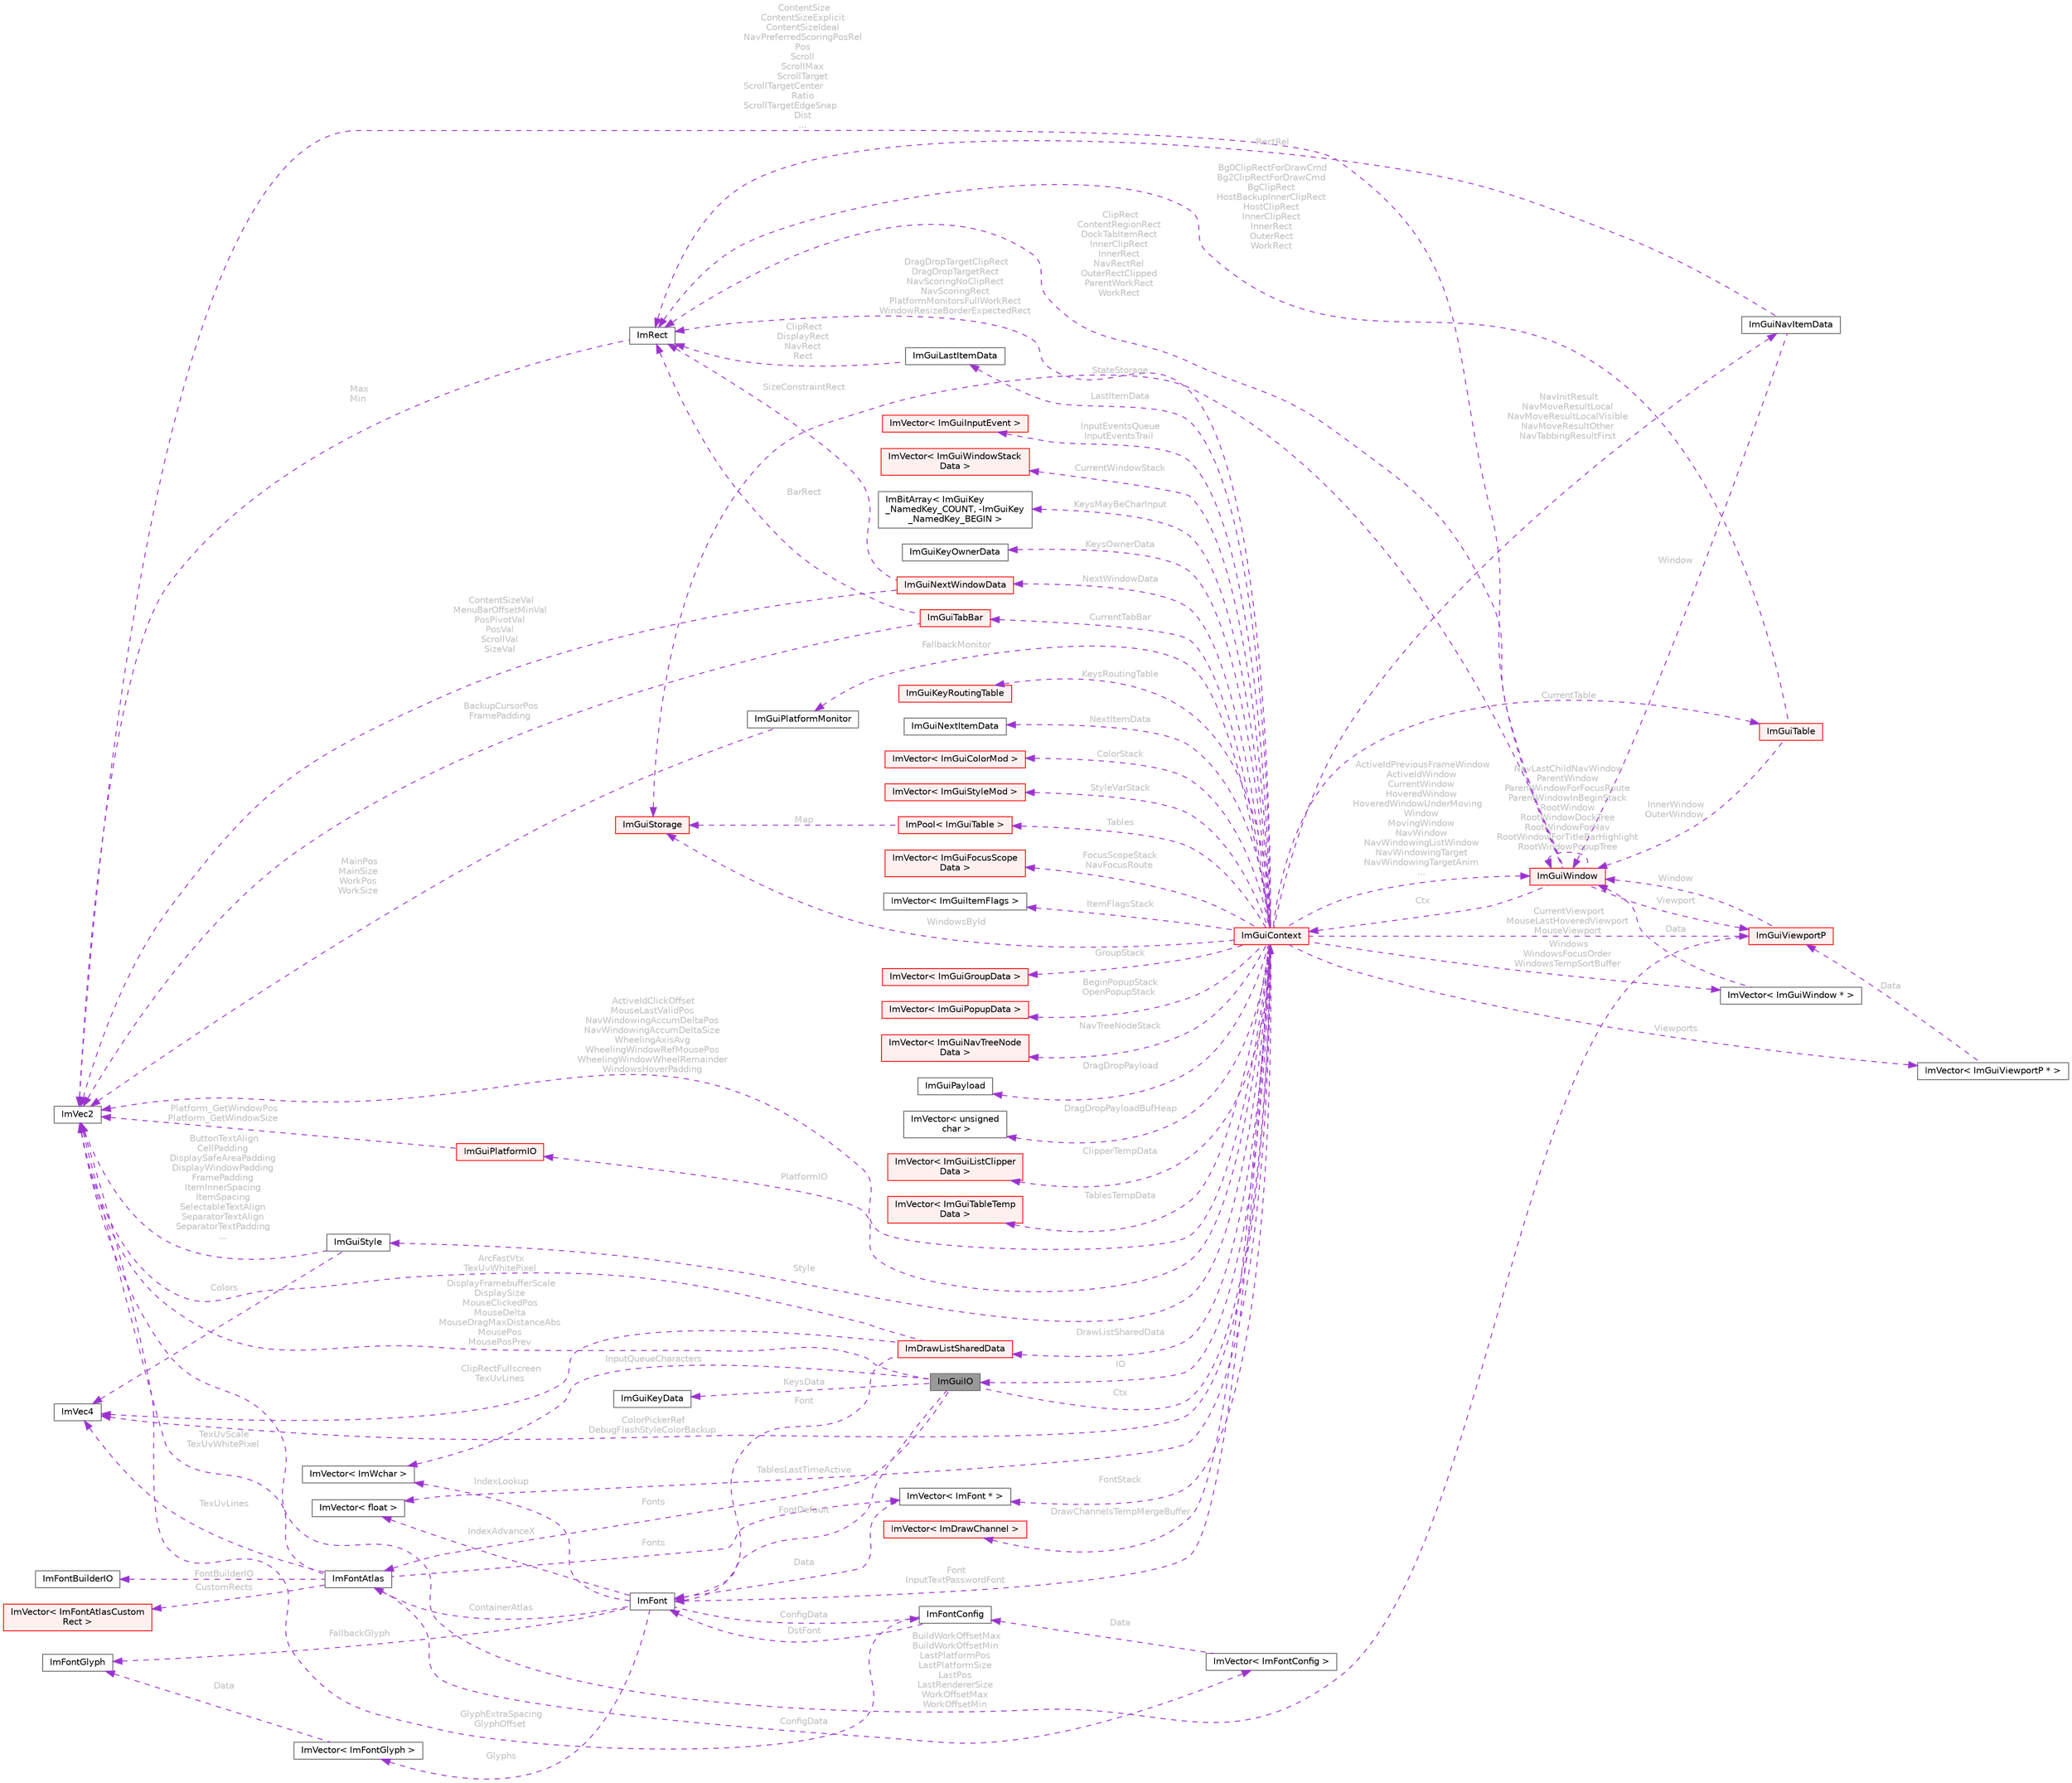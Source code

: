 digraph "ImGuiIO"
{
 // LATEX_PDF_SIZE
  bgcolor="transparent";
  edge [fontname=Helvetica,fontsize=10,labelfontname=Helvetica,labelfontsize=10];
  node [fontname=Helvetica,fontsize=10,shape=box,height=0.2,width=0.4];
  rankdir="LR";
  Node1 [id="Node000001",label="ImGuiIO",height=0.2,width=0.4,color="gray40", fillcolor="grey60", style="filled", fontcolor="black",tooltip=" "];
  Node2 -> Node1 [id="edge92_Node000001_Node000002",dir="back",color="darkorchid3",style="dashed",tooltip=" ",label=" DisplayFramebufferScale\nDisplaySize\nMouseClickedPos\nMouseDelta\nMouseDragMaxDistanceAbs\nMousePos\nMousePosPrev",fontcolor="grey" ];
  Node2 [id="Node000002",label="ImVec2",height=0.2,width=0.4,color="gray40", fillcolor="white", style="filled",URL="$struct_im_vec2.html",tooltip=" "];
  Node3 -> Node1 [id="edge93_Node000001_Node000003",dir="back",color="darkorchid3",style="dashed",tooltip=" ",label=" Fonts",fontcolor="grey" ];
  Node3 [id="Node000003",label="ImFontAtlas",height=0.2,width=0.4,color="gray40", fillcolor="white", style="filled",URL="$struct_im_font_atlas.html",tooltip=" "];
  Node2 -> Node3 [id="edge94_Node000003_Node000002",dir="back",color="darkorchid3",style="dashed",tooltip=" ",label=" TexUvScale\nTexUvWhitePixel",fontcolor="grey" ];
  Node4 -> Node3 [id="edge95_Node000003_Node000004",dir="back",color="darkorchid3",style="dashed",tooltip=" ",label=" Fonts",fontcolor="grey" ];
  Node4 [id="Node000004",label="ImVector\< ImFont * \>",height=0.2,width=0.4,color="gray40", fillcolor="white", style="filled",URL="$struct_im_vector.html",tooltip=" "];
  Node5 -> Node4 [id="edge96_Node000004_Node000005",dir="back",color="darkorchid3",style="dashed",tooltip=" ",label=" Data",fontcolor="grey" ];
  Node5 [id="Node000005",label="ImFont",height=0.2,width=0.4,color="gray40", fillcolor="white", style="filled",URL="$struct_im_font.html",tooltip=" "];
  Node6 -> Node5 [id="edge97_Node000005_Node000006",dir="back",color="darkorchid3",style="dashed",tooltip=" ",label=" IndexAdvanceX",fontcolor="grey" ];
  Node6 [id="Node000006",label="ImVector\< float \>",height=0.2,width=0.4,color="gray40", fillcolor="white", style="filled",URL="$struct_im_vector.html",tooltip=" "];
  Node7 -> Node5 [id="edge98_Node000005_Node000007",dir="back",color="darkorchid3",style="dashed",tooltip=" ",label=" IndexLookup",fontcolor="grey" ];
  Node7 [id="Node000007",label="ImVector\< ImWchar \>",height=0.2,width=0.4,color="gray40", fillcolor="white", style="filled",URL="$struct_im_vector.html",tooltip=" "];
  Node8 -> Node5 [id="edge99_Node000005_Node000008",dir="back",color="darkorchid3",style="dashed",tooltip=" ",label=" Glyphs",fontcolor="grey" ];
  Node8 [id="Node000008",label="ImVector\< ImFontGlyph \>",height=0.2,width=0.4,color="gray40", fillcolor="white", style="filled",URL="$struct_im_vector.html",tooltip=" "];
  Node9 -> Node8 [id="edge100_Node000008_Node000009",dir="back",color="darkorchid3",style="dashed",tooltip=" ",label=" Data",fontcolor="grey" ];
  Node9 [id="Node000009",label="ImFontGlyph",height=0.2,width=0.4,color="gray40", fillcolor="white", style="filled",URL="$struct_im_font_glyph.html",tooltip=" "];
  Node9 -> Node5 [id="edge101_Node000005_Node000009",dir="back",color="darkorchid3",style="dashed",tooltip=" ",label=" FallbackGlyph",fontcolor="grey" ];
  Node3 -> Node5 [id="edge102_Node000005_Node000003",dir="back",color="darkorchid3",style="dashed",tooltip=" ",label=" ContainerAtlas",fontcolor="grey" ];
  Node10 -> Node5 [id="edge103_Node000005_Node000010",dir="back",color="darkorchid3",style="dashed",tooltip=" ",label=" ConfigData",fontcolor="grey" ];
  Node10 [id="Node000010",label="ImFontConfig",height=0.2,width=0.4,color="gray40", fillcolor="white", style="filled",URL="$struct_im_font_config.html",tooltip=" "];
  Node2 -> Node10 [id="edge104_Node000010_Node000002",dir="back",color="darkorchid3",style="dashed",tooltip=" ",label=" GlyphExtraSpacing\nGlyphOffset",fontcolor="grey" ];
  Node5 -> Node10 [id="edge105_Node000010_Node000005",dir="back",color="darkorchid3",style="dashed",tooltip=" ",label=" DstFont",fontcolor="grey" ];
  Node11 -> Node3 [id="edge106_Node000003_Node000011",dir="back",color="darkorchid3",style="dashed",tooltip=" ",label=" CustomRects",fontcolor="grey" ];
  Node11 [id="Node000011",label="ImVector\< ImFontAtlasCustom\lRect \>",height=0.2,width=0.4,color="red", fillcolor="#FFF0F0", style="filled",URL="$struct_im_vector.html",tooltip=" "];
  Node13 -> Node3 [id="edge107_Node000003_Node000013",dir="back",color="darkorchid3",style="dashed",tooltip=" ",label=" ConfigData",fontcolor="grey" ];
  Node13 [id="Node000013",label="ImVector\< ImFontConfig \>",height=0.2,width=0.4,color="gray40", fillcolor="white", style="filled",URL="$struct_im_vector.html",tooltip=" "];
  Node10 -> Node13 [id="edge108_Node000013_Node000010",dir="back",color="darkorchid3",style="dashed",tooltip=" ",label=" Data",fontcolor="grey" ];
  Node14 -> Node3 [id="edge109_Node000003_Node000014",dir="back",color="darkorchid3",style="dashed",tooltip=" ",label=" TexUvLines",fontcolor="grey" ];
  Node14 [id="Node000014",label="ImVec4",height=0.2,width=0.4,color="gray40", fillcolor="white", style="filled",URL="$struct_im_vec4.html",tooltip=" "];
  Node15 -> Node3 [id="edge110_Node000003_Node000015",dir="back",color="darkorchid3",style="dashed",tooltip=" ",label=" FontBuilderIO",fontcolor="grey" ];
  Node15 [id="Node000015",label="ImFontBuilderIO",height=0.2,width=0.4,color="gray40", fillcolor="white", style="filled",URL="$struct_im_font_builder_i_o.html",tooltip=" "];
  Node5 -> Node1 [id="edge111_Node000001_Node000005",dir="back",color="darkorchid3",style="dashed",tooltip=" ",label=" FontDefault",fontcolor="grey" ];
  Node16 -> Node1 [id="edge112_Node000001_Node000016",dir="back",color="darkorchid3",style="dashed",tooltip=" ",label=" Ctx",fontcolor="grey" ];
  Node16 [id="Node000016",label="ImGuiContext",height=0.2,width=0.4,color="red", fillcolor="#FFF0F0", style="filled",URL="$struct_im_gui_context.html",tooltip=" "];
  Node1 -> Node16 [id="edge113_Node000016_Node000001",dir="back",color="darkorchid3",style="dashed",tooltip=" ",label=" IO",fontcolor="grey" ];
  Node17 -> Node16 [id="edge114_Node000016_Node000017",dir="back",color="darkorchid3",style="dashed",tooltip=" ",label=" PlatformIO",fontcolor="grey" ];
  Node17 [id="Node000017",label="ImGuiPlatformIO",height=0.2,width=0.4,color="red", fillcolor="#FFF0F0", style="filled",URL="$struct_im_gui_platform_i_o.html",tooltip=" "];
  Node2 -> Node17 [id="edge115_Node000017_Node000002",dir="back",color="darkorchid3",style="dashed",tooltip=" ",label=" Platform_GetWindowPos\nPlatform_GetWindowSize",fontcolor="grey" ];
  Node38 -> Node16 [id="edge116_Node000016_Node000038",dir="back",color="darkorchid3",style="dashed",tooltip=" ",label=" Style",fontcolor="grey" ];
  Node38 [id="Node000038",label="ImGuiStyle",height=0.2,width=0.4,color="gray40", fillcolor="white", style="filled",URL="$struct_im_gui_style.html",tooltip=" "];
  Node2 -> Node38 [id="edge117_Node000038_Node000002",dir="back",color="darkorchid3",style="dashed",tooltip=" ",label=" ButtonTextAlign\nCellPadding\nDisplaySafeAreaPadding\nDisplayWindowPadding\nFramePadding\nItemInnerSpacing\nItemSpacing\nSelectableTextAlign\nSeparatorTextAlign\nSeparatorTextPadding\n...",fontcolor="grey" ];
  Node14 -> Node38 [id="edge118_Node000038_Node000014",dir="back",color="darkorchid3",style="dashed",tooltip=" ",label=" Colors",fontcolor="grey" ];
  Node5 -> Node16 [id="edge119_Node000016_Node000005",dir="back",color="darkorchid3",style="dashed",tooltip=" ",label=" Font\nInputTextPasswordFont",fontcolor="grey" ];
  Node30 -> Node16 [id="edge120_Node000016_Node000030",dir="back",color="darkorchid3",style="dashed",tooltip=" ",label=" DrawListSharedData",fontcolor="grey" ];
  Node30 [id="Node000030",label="ImDrawListSharedData",height=0.2,width=0.4,color="red", fillcolor="#FFF0F0", style="filled",URL="$struct_im_draw_list_shared_data.html",tooltip=" "];
  Node2 -> Node30 [id="edge121_Node000030_Node000002",dir="back",color="darkorchid3",style="dashed",tooltip=" ",label=" ArcFastVtx\nTexUvWhitePixel",fontcolor="grey" ];
  Node5 -> Node30 [id="edge122_Node000030_Node000005",dir="back",color="darkorchid3",style="dashed",tooltip=" ",label=" Font",fontcolor="grey" ];
  Node14 -> Node30 [id="edge123_Node000030_Node000014",dir="back",color="darkorchid3",style="dashed",tooltip=" ",label=" ClipRectFullscreen\nTexUvLines",fontcolor="grey" ];
  Node39 -> Node16 [id="edge124_Node000016_Node000039",dir="back",color="darkorchid3",style="dashed",tooltip=" ",label=" InputEventsQueue\nInputEventsTrail",fontcolor="grey" ];
  Node39 [id="Node000039",label="ImVector\< ImGuiInputEvent \>",height=0.2,width=0.4,color="red", fillcolor="#FFF0F0", style="filled",URL="$struct_im_vector.html",tooltip=" "];
  Node48 -> Node16 [id="edge125_Node000016_Node000048",dir="back",color="darkorchid3",style="dashed",tooltip=" ",label=" Windows\nWindowsFocusOrder\nWindowsTempSortBuffer",fontcolor="grey" ];
  Node48 [id="Node000048",label="ImVector\< ImGuiWindow * \>",height=0.2,width=0.4,color="gray40", fillcolor="white", style="filled",URL="$struct_im_vector.html",tooltip=" "];
  Node49 -> Node48 [id="edge126_Node000048_Node000049",dir="back",color="darkorchid3",style="dashed",tooltip=" ",label=" Data",fontcolor="grey" ];
  Node49 [id="Node000049",label="ImGuiWindow",height=0.2,width=0.4,color="red", fillcolor="#FFF0F0", style="filled",URL="$struct_im_gui_window.html",tooltip=" "];
  Node16 -> Node49 [id="edge127_Node000049_Node000016",dir="back",color="darkorchid3",style="dashed",tooltip=" ",label=" Ctx",fontcolor="grey" ];
  Node51 -> Node49 [id="edge128_Node000049_Node000051",dir="back",color="darkorchid3",style="dashed",tooltip=" ",label=" Viewport",fontcolor="grey" ];
  Node51 [id="Node000051",label="ImGuiViewportP",height=0.2,width=0.4,color="red", fillcolor="#FFF0F0", style="filled",URL="$struct_im_gui_viewport_p.html",tooltip=" "];
  Node49 -> Node51 [id="edge129_Node000051_Node000049",dir="back",color="darkorchid3",style="dashed",tooltip=" ",label=" Window",fontcolor="grey" ];
  Node2 -> Node51 [id="edge130_Node000051_Node000002",dir="back",color="darkorchid3",style="dashed",tooltip=" ",label=" BuildWorkOffsetMax\nBuildWorkOffsetMin\nLastPlatformPos\nLastPlatformSize\nLastPos\nLastRendererSize\nWorkOffsetMax\nWorkOffsetMin",fontcolor="grey" ];
  Node2 -> Node49 [id="edge131_Node000049_Node000002",dir="back",color="darkorchid3",style="dashed",tooltip=" ",label=" ContentSize\nContentSizeExplicit\nContentSizeIdeal\nNavPreferredScoringPosRel\nPos\nScroll\nScrollMax\nScrollTarget\nScrollTargetCenter\lRatio\nScrollTargetEdgeSnap\lDist\n...",fontcolor="grey" ];
  Node61 -> Node49 [id="edge132_Node000049_Node000061",dir="back",color="darkorchid3",style="dashed",tooltip=" ",label=" ClipRect\nContentRegionRect\nDockTabItemRect\nInnerClipRect\nInnerRect\nNavRectRel\nOuterRectClipped\nParentWorkRect\nWorkRect",fontcolor="grey" ];
  Node61 [id="Node000061",label="ImRect",height=0.2,width=0.4,color="gray40", fillcolor="white", style="filled",URL="$struct_im_rect.html",tooltip=" "];
  Node2 -> Node61 [id="edge133_Node000061_Node000002",dir="back",color="darkorchid3",style="dashed",tooltip=" ",label=" Max\nMin",fontcolor="grey" ];
  Node57 -> Node49 [id="edge134_Node000049_Node000057",dir="back",color="darkorchid3",style="dashed",tooltip=" ",label=" StateStorage",fontcolor="grey" ];
  Node57 [id="Node000057",label="ImGuiStorage",height=0.2,width=0.4,color="red", fillcolor="#FFF0F0", style="filled",URL="$struct_im_gui_storage.html",tooltip=" "];
  Node49 -> Node49 [id="edge135_Node000049_Node000049",dir="back",color="darkorchid3",style="dashed",tooltip=" ",label=" NavLastChildNavWindow\nParentWindow\nParentWindowForFocusRoute\nParentWindowInBeginStack\nRootWindow\nRootWindowDockTree\nRootWindowForNav\nRootWindowForTitleBarHighlight\nRootWindowPopupTree",fontcolor="grey" ];
  Node73 -> Node16 [id="edge136_Node000016_Node000073",dir="back",color="darkorchid3",style="dashed",tooltip=" ",label=" CurrentWindowStack",fontcolor="grey" ];
  Node73 [id="Node000073",label="ImVector\< ImGuiWindowStack\lData \>",height=0.2,width=0.4,color="red", fillcolor="#FFF0F0", style="filled",URL="$struct_im_vector.html",tooltip=" "];
  Node57 -> Node16 [id="edge137_Node000016_Node000057",dir="back",color="darkorchid3",style="dashed",tooltip=" ",label=" WindowsById",fontcolor="grey" ];
  Node2 -> Node16 [id="edge138_Node000016_Node000002",dir="back",color="darkorchid3",style="dashed",tooltip=" ",label=" ActiveIdClickOffset\nMouseLastValidPos\nNavWindowingAccumDeltaPos\nNavWindowingAccumDeltaSize\nWheelingAxisAvg\nWheelingWindowRefMousePos\nWheelingWindowWheelRemainder\nWindowsHoverPadding",fontcolor="grey" ];
  Node49 -> Node16 [id="edge139_Node000016_Node000049",dir="back",color="darkorchid3",style="dashed",tooltip=" ",label=" ActiveIdPreviousFrameWindow\nActiveIdWindow\nCurrentWindow\nHoveredWindow\nHoveredWindowUnderMoving\lWindow\nMovingWindow\nNavWindow\nNavWindowingListWindow\nNavWindowingTarget\nNavWindowingTargetAnim\n...",fontcolor="grey" ];
  Node77 -> Node16 [id="edge140_Node000016_Node000077",dir="back",color="darkorchid3",style="dashed",tooltip=" ",label=" KeysMayBeCharInput",fontcolor="grey" ];
  Node77 [id="Node000077",label="ImBitArray\< ImGuiKey\l_NamedKey_COUNT, -ImGuiKey\l_NamedKey_BEGIN \>",height=0.2,width=0.4,color="gray40", fillcolor="white", style="filled",URL="$struct_im_bit_array.html",tooltip=" "];
  Node78 -> Node16 [id="edge141_Node000016_Node000078",dir="back",color="darkorchid3",style="dashed",tooltip=" ",label=" KeysOwnerData",fontcolor="grey" ];
  Node78 [id="Node000078",label="ImGuiKeyOwnerData",height=0.2,width=0.4,color="gray40", fillcolor="white", style="filled",URL="$struct_im_gui_key_owner_data.html",tooltip=" "];
  Node79 -> Node16 [id="edge142_Node000016_Node000079",dir="back",color="darkorchid3",style="dashed",tooltip=" ",label=" KeysRoutingTable",fontcolor="grey" ];
  Node79 [id="Node000079",label="ImGuiKeyRoutingTable",height=0.2,width=0.4,color="red", fillcolor="#FFF0F0", style="filled",URL="$struct_im_gui_key_routing_table.html",tooltip=" "];
  Node82 -> Node16 [id="edge143_Node000016_Node000082",dir="back",color="darkorchid3",style="dashed",tooltip=" ",label=" NextItemData",fontcolor="grey" ];
  Node82 [id="Node000082",label="ImGuiNextItemData",height=0.2,width=0.4,color="gray40", fillcolor="white", style="filled",URL="$struct_im_gui_next_item_data.html",tooltip=" "];
  Node75 -> Node16 [id="edge144_Node000016_Node000075",dir="back",color="darkorchid3",style="dashed",tooltip=" ",label=" LastItemData",fontcolor="grey" ];
  Node75 [id="Node000075",label="ImGuiLastItemData",height=0.2,width=0.4,color="gray40", fillcolor="white", style="filled",URL="$struct_im_gui_last_item_data.html",tooltip=" "];
  Node61 -> Node75 [id="edge145_Node000075_Node000061",dir="back",color="darkorchid3",style="dashed",tooltip=" ",label=" ClipRect\nDisplayRect\nNavRect\nRect",fontcolor="grey" ];
  Node83 -> Node16 [id="edge146_Node000016_Node000083",dir="back",color="darkorchid3",style="dashed",tooltip=" ",label=" NextWindowData",fontcolor="grey" ];
  Node83 [id="Node000083",label="ImGuiNextWindowData",height=0.2,width=0.4,color="red", fillcolor="#FFF0F0", style="filled",URL="$struct_im_gui_next_window_data.html",tooltip=" "];
  Node2 -> Node83 [id="edge147_Node000083_Node000002",dir="back",color="darkorchid3",style="dashed",tooltip=" ",label=" ContentSizeVal\nMenuBarOffsetMinVal\nPosPivotVal\nPosVal\nScrollVal\nSizeVal",fontcolor="grey" ];
  Node61 -> Node83 [id="edge148_Node000083_Node000061",dir="back",color="darkorchid3",style="dashed",tooltip=" ",label=" SizeConstraintRect",fontcolor="grey" ];
  Node85 -> Node16 [id="edge149_Node000016_Node000085",dir="back",color="darkorchid3",style="dashed",tooltip=" ",label=" ColorStack",fontcolor="grey" ];
  Node85 [id="Node000085",label="ImVector\< ImGuiColorMod \>",height=0.2,width=0.4,color="red", fillcolor="#FFF0F0", style="filled",URL="$struct_im_vector.html",tooltip=" "];
  Node87 -> Node16 [id="edge150_Node000016_Node000087",dir="back",color="darkorchid3",style="dashed",tooltip=" ",label=" StyleVarStack",fontcolor="grey" ];
  Node87 [id="Node000087",label="ImVector\< ImGuiStyleMod \>",height=0.2,width=0.4,color="red", fillcolor="#FFF0F0", style="filled",URL="$struct_im_vector.html",tooltip=" "];
  Node4 -> Node16 [id="edge151_Node000016_Node000004",dir="back",color="darkorchid3",style="dashed",tooltip=" ",label=" FontStack",fontcolor="grey" ];
  Node89 -> Node16 [id="edge152_Node000016_Node000089",dir="back",color="darkorchid3",style="dashed",tooltip=" ",label=" FocusScopeStack\nNavFocusRoute",fontcolor="grey" ];
  Node89 [id="Node000089",label="ImVector\< ImGuiFocusScope\lData \>",height=0.2,width=0.4,color="red", fillcolor="#FFF0F0", style="filled",URL="$struct_im_vector.html",tooltip=" "];
  Node91 -> Node16 [id="edge153_Node000016_Node000091",dir="back",color="darkorchid3",style="dashed",tooltip=" ",label=" ItemFlagsStack",fontcolor="grey" ];
  Node91 [id="Node000091",label="ImVector\< ImGuiItemFlags \>",height=0.2,width=0.4,color="gray40", fillcolor="white", style="filled",URL="$struct_im_vector.html",tooltip=" "];
  Node92 -> Node16 [id="edge154_Node000016_Node000092",dir="back",color="darkorchid3",style="dashed",tooltip=" ",label=" GroupStack",fontcolor="grey" ];
  Node92 [id="Node000092",label="ImVector\< ImGuiGroupData \>",height=0.2,width=0.4,color="red", fillcolor="#FFF0F0", style="filled",URL="$struct_im_vector.html",tooltip=" "];
  Node94 -> Node16 [id="edge155_Node000016_Node000094",dir="back",color="darkorchid3",style="dashed",tooltip=" ",label=" BeginPopupStack\nOpenPopupStack",fontcolor="grey" ];
  Node94 [id="Node000094",label="ImVector\< ImGuiPopupData \>",height=0.2,width=0.4,color="red", fillcolor="#FFF0F0", style="filled",URL="$struct_im_vector.html",tooltip=" "];
  Node96 -> Node16 [id="edge156_Node000016_Node000096",dir="back",color="darkorchid3",style="dashed",tooltip=" ",label=" NavTreeNodeStack",fontcolor="grey" ];
  Node96 [id="Node000096",label="ImVector\< ImGuiNavTreeNode\lData \>",height=0.2,width=0.4,color="red", fillcolor="#FFF0F0", style="filled",URL="$struct_im_vector.html",tooltip=" "];
  Node98 -> Node16 [id="edge157_Node000016_Node000098",dir="back",color="darkorchid3",style="dashed",tooltip=" ",label=" Viewports",fontcolor="grey" ];
  Node98 [id="Node000098",label="ImVector\< ImGuiViewportP * \>",height=0.2,width=0.4,color="gray40", fillcolor="white", style="filled",URL="$struct_im_vector.html",tooltip=" "];
  Node51 -> Node98 [id="edge158_Node000098_Node000051",dir="back",color="darkorchid3",style="dashed",tooltip=" ",label=" Data",fontcolor="grey" ];
  Node51 -> Node16 [id="edge159_Node000016_Node000051",dir="back",color="darkorchid3",style="dashed",tooltip=" ",label=" CurrentViewport\nMouseLastHoveredViewport\nMouseViewport",fontcolor="grey" ];
  Node19 -> Node16 [id="edge160_Node000016_Node000019",dir="back",color="darkorchid3",style="dashed",tooltip=" ",label=" FallbackMonitor",fontcolor="grey" ];
  Node19 [id="Node000019",label="ImGuiPlatformMonitor",height=0.2,width=0.4,color="gray40", fillcolor="white", style="filled",URL="$struct_im_gui_platform_monitor.html",tooltip=" "];
  Node2 -> Node19 [id="edge161_Node000019_Node000002",dir="back",color="darkorchid3",style="dashed",tooltip=" ",label=" MainPos\nMainSize\nWorkPos\nWorkSize",fontcolor="grey" ];
  Node61 -> Node16 [id="edge162_Node000016_Node000061",dir="back",color="darkorchid3",style="dashed",tooltip=" ",label=" DragDropTargetClipRect\nDragDropTargetRect\nNavScoringNoClipRect\nNavScoringRect\nPlatformMonitorsFullWorkRect\nWindowResizeBorderExpectedRect",fontcolor="grey" ];
  Node99 -> Node16 [id="edge163_Node000016_Node000099",dir="back",color="darkorchid3",style="dashed",tooltip=" ",label=" NavInitResult\nNavMoveResultLocal\nNavMoveResultLocalVisible\nNavMoveResultOther\nNavTabbingResultFirst",fontcolor="grey" ];
  Node99 [id="Node000099",label="ImGuiNavItemData",height=0.2,width=0.4,color="gray40", fillcolor="white", style="filled",URL="$struct_im_gui_nav_item_data.html",tooltip=" "];
  Node49 -> Node99 [id="edge164_Node000099_Node000049",dir="back",color="darkorchid3",style="dashed",tooltip=" ",label=" Window",fontcolor="grey" ];
  Node61 -> Node99 [id="edge165_Node000099_Node000061",dir="back",color="darkorchid3",style="dashed",tooltip=" ",label=" RectRel",fontcolor="grey" ];
  Node100 -> Node16 [id="edge166_Node000016_Node000100",dir="back",color="darkorchid3",style="dashed",tooltip=" ",label=" DragDropPayload",fontcolor="grey" ];
  Node100 [id="Node000100",label="ImGuiPayload",height=0.2,width=0.4,color="gray40", fillcolor="white", style="filled",URL="$struct_im_gui_payload.html",tooltip=" "];
  Node101 -> Node16 [id="edge167_Node000016_Node000101",dir="back",color="darkorchid3",style="dashed",tooltip=" ",label=" DragDropPayloadBufHeap",fontcolor="grey" ];
  Node101 [id="Node000101",label="ImVector\< unsigned\l char \>",height=0.2,width=0.4,color="gray40", fillcolor="white", style="filled",URL="$struct_im_vector.html",tooltip=" "];
  Node102 -> Node16 [id="edge168_Node000016_Node000102",dir="back",color="darkorchid3",style="dashed",tooltip=" ",label=" ClipperTempData",fontcolor="grey" ];
  Node102 [id="Node000102",label="ImVector\< ImGuiListClipper\lData \>",height=0.2,width=0.4,color="red", fillcolor="#FFF0F0", style="filled",URL="$struct_im_vector.html",tooltip=" "];
  Node107 -> Node16 [id="edge169_Node000016_Node000107",dir="back",color="darkorchid3",style="dashed",tooltip=" ",label=" CurrentTable",fontcolor="grey" ];
  Node107 [id="Node000107",label="ImGuiTable",height=0.2,width=0.4,color="red", fillcolor="#FFF0F0", style="filled",URL="$struct_im_gui_table.html",tooltip=" "];
  Node61 -> Node107 [id="edge170_Node000107_Node000061",dir="back",color="darkorchid3",style="dashed",tooltip=" ",label=" Bg0ClipRectForDrawCmd\nBg2ClipRectForDrawCmd\nBgClipRect\nHostBackupInnerClipRect\nHostClipRect\nInnerClipRect\nInnerRect\nOuterRect\nWorkRect",fontcolor="grey" ];
  Node49 -> Node107 [id="edge171_Node000107_Node000049",dir="back",color="darkorchid3",style="dashed",tooltip=" ",label=" InnerWindow\nOuterWindow",fontcolor="grey" ];
  Node119 -> Node16 [id="edge172_Node000016_Node000119",dir="back",color="darkorchid3",style="dashed",tooltip=" ",label=" TablesTempData",fontcolor="grey" ];
  Node119 [id="Node000119",label="ImVector\< ImGuiTableTemp\lData \>",height=0.2,width=0.4,color="red", fillcolor="#FFF0F0", style="filled",URL="$struct_im_vector.html",tooltip=" "];
  Node120 -> Node16 [id="edge173_Node000016_Node000120",dir="back",color="darkorchid3",style="dashed",tooltip=" ",label=" Tables",fontcolor="grey" ];
  Node120 [id="Node000120",label="ImPool\< ImGuiTable \>",height=0.2,width=0.4,color="red", fillcolor="#FFF0F0", style="filled",URL="$struct_im_pool.html",tooltip=" "];
  Node57 -> Node120 [id="edge174_Node000120_Node000057",dir="back",color="darkorchid3",style="dashed",tooltip=" ",label=" Map",fontcolor="grey" ];
  Node6 -> Node16 [id="edge175_Node000016_Node000006",dir="back",color="darkorchid3",style="dashed",tooltip=" ",label=" TablesLastTimeActive",fontcolor="grey" ];
  Node36 -> Node16 [id="edge176_Node000016_Node000036",dir="back",color="darkorchid3",style="dashed",tooltip=" ",label=" DrawChannelsTempMergeBuffer",fontcolor="grey" ];
  Node36 [id="Node000036",label="ImVector\< ImDrawChannel \>",height=0.2,width=0.4,color="red", fillcolor="#FFF0F0", style="filled",URL="$struct_im_vector.html",tooltip=" "];
  Node68 -> Node16 [id="edge177_Node000016_Node000068",dir="back",color="darkorchid3",style="dashed",tooltip=" ",label=" CurrentTabBar",fontcolor="grey" ];
  Node68 [id="Node000068",label="ImGuiTabBar",height=0.2,width=0.4,color="red", fillcolor="#FFF0F0", style="filled",URL="$struct_im_gui_tab_bar.html",tooltip=" "];
  Node61 -> Node68 [id="edge178_Node000068_Node000061",dir="back",color="darkorchid3",style="dashed",tooltip=" ",label=" BarRect",fontcolor="grey" ];
  Node2 -> Node68 [id="edge179_Node000068_Node000002",dir="back",color="darkorchid3",style="dashed",tooltip=" ",label=" BackupCursorPos\nFramePadding",fontcolor="grey" ];
  Node14 -> Node16 [id="edge180_Node000016_Node000014",dir="back",color="darkorchid3",style="dashed",tooltip=" ",label=" ColorPickerRef\nDebugFlashStyleColorBackup",fontcolor="grey" ];
  Node153 -> Node1 [id="edge181_Node000001_Node000153",dir="back",color="darkorchid3",style="dashed",tooltip=" ",label=" KeysData",fontcolor="grey" ];
  Node153 [id="Node000153",label="ImGuiKeyData",height=0.2,width=0.4,color="gray40", fillcolor="white", style="filled",URL="$struct_im_gui_key_data.html",tooltip=" "];
  Node7 -> Node1 [id="edge182_Node000001_Node000007",dir="back",color="darkorchid3",style="dashed",tooltip=" ",label=" InputQueueCharacters",fontcolor="grey" ];
}
